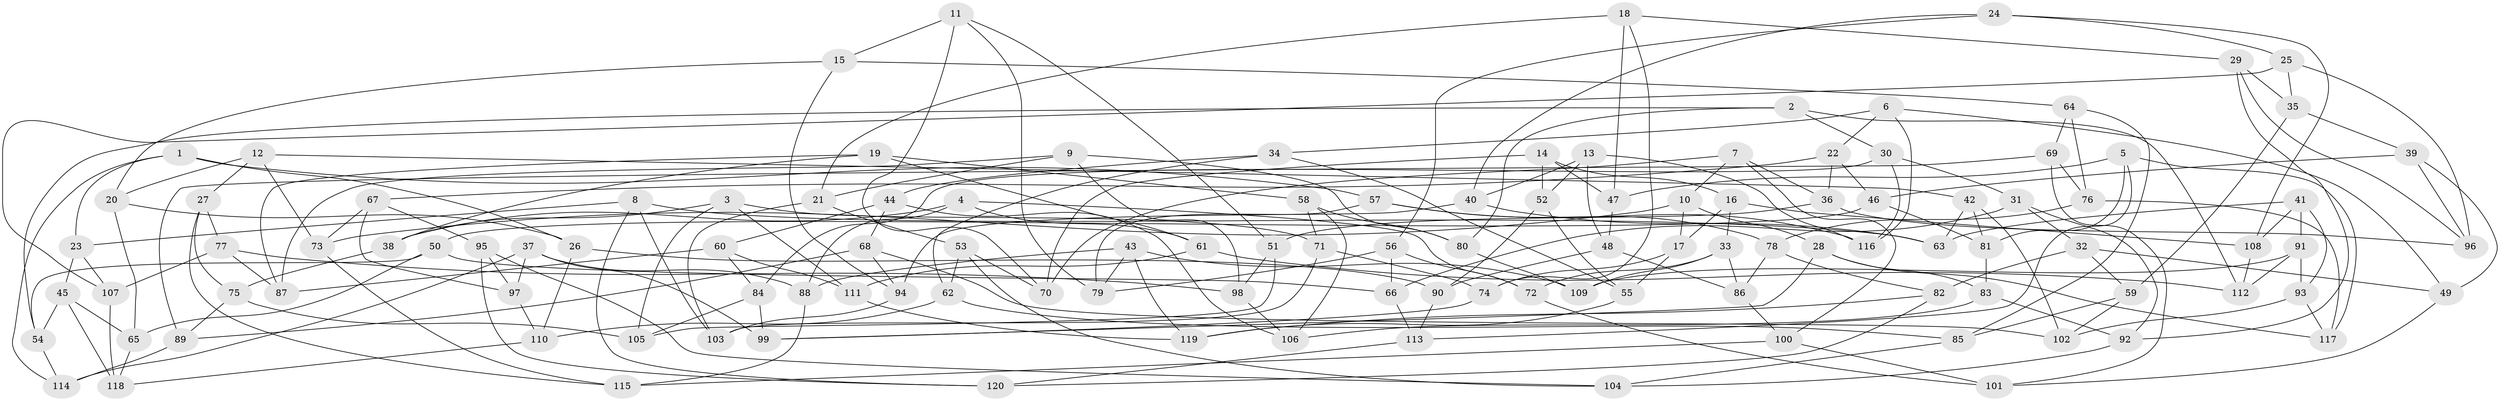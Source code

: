 // coarse degree distribution, {5: 0.0136986301369863, 4: 0.7397260273972602, 8: 0.0410958904109589, 12: 0.0410958904109589, 11: 0.0136986301369863, 9: 0.0410958904109589, 10: 0.0273972602739726, 2: 0.0136986301369863, 3: 0.0684931506849315}
// Generated by graph-tools (version 1.1) at 2025/53/03/04/25 22:53:40]
// undirected, 120 vertices, 240 edges
graph export_dot {
  node [color=gray90,style=filled];
  1;
  2;
  3;
  4;
  5;
  6;
  7;
  8;
  9;
  10;
  11;
  12;
  13;
  14;
  15;
  16;
  17;
  18;
  19;
  20;
  21;
  22;
  23;
  24;
  25;
  26;
  27;
  28;
  29;
  30;
  31;
  32;
  33;
  34;
  35;
  36;
  37;
  38;
  39;
  40;
  41;
  42;
  43;
  44;
  45;
  46;
  47;
  48;
  49;
  50;
  51;
  52;
  53;
  54;
  55;
  56;
  57;
  58;
  59;
  60;
  61;
  62;
  63;
  64;
  65;
  66;
  67;
  68;
  69;
  70;
  71;
  72;
  73;
  74;
  75;
  76;
  77;
  78;
  79;
  80;
  81;
  82;
  83;
  84;
  85;
  86;
  87;
  88;
  89;
  90;
  91;
  92;
  93;
  94;
  95;
  96;
  97;
  98;
  99;
  100;
  101;
  102;
  103;
  104;
  105;
  106;
  107;
  108;
  109;
  110;
  111;
  112;
  113;
  114;
  115;
  116;
  117;
  118;
  119;
  120;
  1 -- 26;
  1 -- 57;
  1 -- 23;
  1 -- 114;
  2 -- 30;
  2 -- 54;
  2 -- 112;
  2 -- 80;
  3 -- 105;
  3 -- 111;
  3 -- 38;
  3 -- 71;
  4 -- 88;
  4 -- 61;
  4 -- 72;
  4 -- 38;
  5 -- 47;
  5 -- 117;
  5 -- 81;
  5 -- 113;
  6 -- 34;
  6 -- 116;
  6 -- 22;
  6 -- 49;
  7 -- 100;
  7 -- 10;
  7 -- 70;
  7 -- 36;
  8 -- 120;
  8 -- 23;
  8 -- 103;
  8 -- 63;
  9 -- 21;
  9 -- 87;
  9 -- 98;
  9 -- 80;
  10 -- 28;
  10 -- 73;
  10 -- 17;
  11 -- 15;
  11 -- 70;
  11 -- 51;
  11 -- 79;
  12 -- 42;
  12 -- 20;
  12 -- 27;
  12 -- 73;
  13 -- 40;
  13 -- 116;
  13 -- 48;
  13 -- 52;
  14 -- 47;
  14 -- 52;
  14 -- 16;
  14 -- 70;
  15 -- 94;
  15 -- 20;
  15 -- 64;
  16 -- 17;
  16 -- 108;
  16 -- 33;
  17 -- 74;
  17 -- 55;
  18 -- 29;
  18 -- 47;
  18 -- 21;
  18 -- 74;
  19 -- 58;
  19 -- 61;
  19 -- 38;
  19 -- 87;
  20 -- 65;
  20 -- 26;
  21 -- 53;
  21 -- 103;
  22 -- 36;
  22 -- 46;
  22 -- 67;
  23 -- 45;
  23 -- 107;
  24 -- 56;
  24 -- 108;
  24 -- 40;
  24 -- 25;
  25 -- 96;
  25 -- 107;
  25 -- 35;
  26 -- 110;
  26 -- 90;
  27 -- 115;
  27 -- 75;
  27 -- 77;
  28 -- 117;
  28 -- 83;
  28 -- 99;
  29 -- 92;
  29 -- 96;
  29 -- 35;
  30 -- 84;
  30 -- 116;
  30 -- 31;
  31 -- 32;
  31 -- 92;
  31 -- 66;
  32 -- 59;
  32 -- 82;
  32 -- 49;
  33 -- 86;
  33 -- 72;
  33 -- 109;
  34 -- 44;
  34 -- 62;
  34 -- 55;
  35 -- 39;
  35 -- 59;
  36 -- 96;
  36 -- 51;
  37 -- 88;
  37 -- 99;
  37 -- 97;
  37 -- 114;
  38 -- 75;
  39 -- 96;
  39 -- 49;
  39 -- 46;
  40 -- 63;
  40 -- 94;
  41 -- 108;
  41 -- 91;
  41 -- 63;
  41 -- 93;
  42 -- 81;
  42 -- 102;
  42 -- 63;
  43 -- 79;
  43 -- 88;
  43 -- 119;
  43 -- 109;
  44 -- 68;
  44 -- 106;
  44 -- 60;
  45 -- 65;
  45 -- 118;
  45 -- 54;
  46 -- 50;
  46 -- 81;
  47 -- 48;
  48 -- 90;
  48 -- 86;
  49 -- 101;
  50 -- 66;
  50 -- 65;
  50 -- 54;
  51 -- 105;
  51 -- 98;
  52 -- 55;
  52 -- 90;
  53 -- 104;
  53 -- 62;
  53 -- 70;
  54 -- 114;
  55 -- 119;
  56 -- 66;
  56 -- 79;
  56 -- 72;
  57 -- 78;
  57 -- 79;
  57 -- 116;
  58 -- 106;
  58 -- 80;
  58 -- 71;
  59 -- 102;
  59 -- 85;
  60 -- 87;
  60 -- 111;
  60 -- 84;
  61 -- 111;
  61 -- 112;
  62 -- 110;
  62 -- 85;
  64 -- 85;
  64 -- 76;
  64 -- 69;
  65 -- 118;
  66 -- 113;
  67 -- 97;
  67 -- 95;
  67 -- 73;
  68 -- 89;
  68 -- 102;
  68 -- 94;
  69 -- 76;
  69 -- 101;
  69 -- 89;
  71 -- 74;
  71 -- 103;
  72 -- 101;
  73 -- 115;
  74 -- 99;
  75 -- 89;
  75 -- 105;
  76 -- 78;
  76 -- 117;
  77 -- 98;
  77 -- 107;
  77 -- 87;
  78 -- 86;
  78 -- 82;
  80 -- 109;
  81 -- 83;
  82 -- 119;
  82 -- 120;
  83 -- 92;
  83 -- 106;
  84 -- 105;
  84 -- 99;
  85 -- 104;
  86 -- 100;
  88 -- 115;
  89 -- 114;
  90 -- 113;
  91 -- 109;
  91 -- 112;
  91 -- 93;
  92 -- 104;
  93 -- 117;
  93 -- 102;
  94 -- 103;
  95 -- 97;
  95 -- 104;
  95 -- 120;
  97 -- 110;
  98 -- 106;
  100 -- 101;
  100 -- 115;
  107 -- 118;
  108 -- 112;
  110 -- 118;
  111 -- 119;
  113 -- 120;
}
